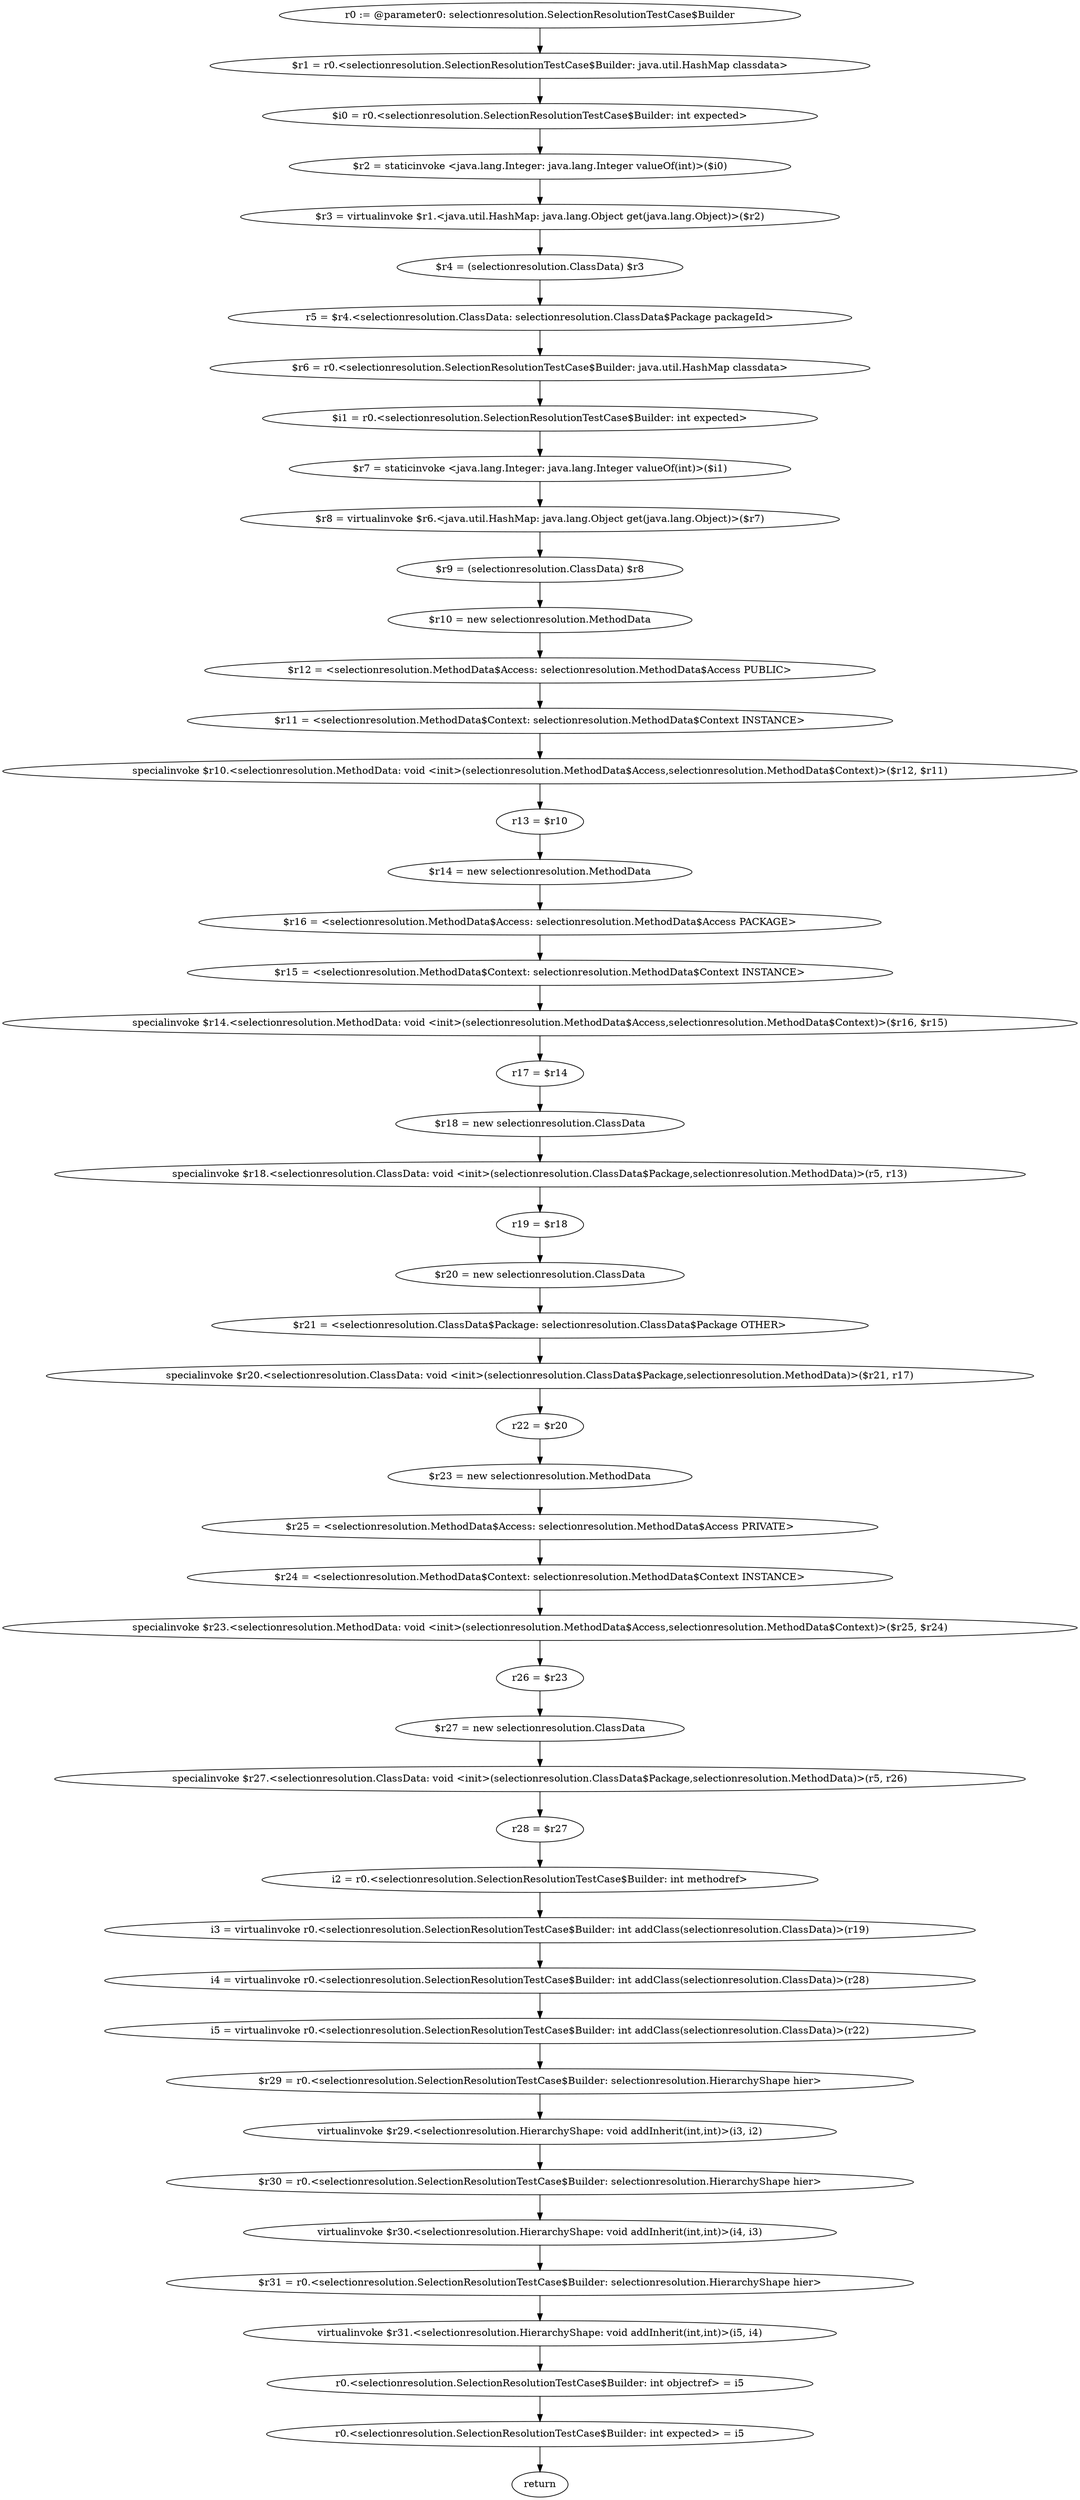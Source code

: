 digraph "unitGraph" {
    "r0 := @parameter0: selectionresolution.SelectionResolutionTestCase$Builder"
    "$r1 = r0.<selectionresolution.SelectionResolutionTestCase$Builder: java.util.HashMap classdata>"
    "$i0 = r0.<selectionresolution.SelectionResolutionTestCase$Builder: int expected>"
    "$r2 = staticinvoke <java.lang.Integer: java.lang.Integer valueOf(int)>($i0)"
    "$r3 = virtualinvoke $r1.<java.util.HashMap: java.lang.Object get(java.lang.Object)>($r2)"
    "$r4 = (selectionresolution.ClassData) $r3"
    "r5 = $r4.<selectionresolution.ClassData: selectionresolution.ClassData$Package packageId>"
    "$r6 = r0.<selectionresolution.SelectionResolutionTestCase$Builder: java.util.HashMap classdata>"
    "$i1 = r0.<selectionresolution.SelectionResolutionTestCase$Builder: int expected>"
    "$r7 = staticinvoke <java.lang.Integer: java.lang.Integer valueOf(int)>($i1)"
    "$r8 = virtualinvoke $r6.<java.util.HashMap: java.lang.Object get(java.lang.Object)>($r7)"
    "$r9 = (selectionresolution.ClassData) $r8"
    "$r10 = new selectionresolution.MethodData"
    "$r12 = <selectionresolution.MethodData$Access: selectionresolution.MethodData$Access PUBLIC>"
    "$r11 = <selectionresolution.MethodData$Context: selectionresolution.MethodData$Context INSTANCE>"
    "specialinvoke $r10.<selectionresolution.MethodData: void <init>(selectionresolution.MethodData$Access,selectionresolution.MethodData$Context)>($r12, $r11)"
    "r13 = $r10"
    "$r14 = new selectionresolution.MethodData"
    "$r16 = <selectionresolution.MethodData$Access: selectionresolution.MethodData$Access PACKAGE>"
    "$r15 = <selectionresolution.MethodData$Context: selectionresolution.MethodData$Context INSTANCE>"
    "specialinvoke $r14.<selectionresolution.MethodData: void <init>(selectionresolution.MethodData$Access,selectionresolution.MethodData$Context)>($r16, $r15)"
    "r17 = $r14"
    "$r18 = new selectionresolution.ClassData"
    "specialinvoke $r18.<selectionresolution.ClassData: void <init>(selectionresolution.ClassData$Package,selectionresolution.MethodData)>(r5, r13)"
    "r19 = $r18"
    "$r20 = new selectionresolution.ClassData"
    "$r21 = <selectionresolution.ClassData$Package: selectionresolution.ClassData$Package OTHER>"
    "specialinvoke $r20.<selectionresolution.ClassData: void <init>(selectionresolution.ClassData$Package,selectionresolution.MethodData)>($r21, r17)"
    "r22 = $r20"
    "$r23 = new selectionresolution.MethodData"
    "$r25 = <selectionresolution.MethodData$Access: selectionresolution.MethodData$Access PRIVATE>"
    "$r24 = <selectionresolution.MethodData$Context: selectionresolution.MethodData$Context INSTANCE>"
    "specialinvoke $r23.<selectionresolution.MethodData: void <init>(selectionresolution.MethodData$Access,selectionresolution.MethodData$Context)>($r25, $r24)"
    "r26 = $r23"
    "$r27 = new selectionresolution.ClassData"
    "specialinvoke $r27.<selectionresolution.ClassData: void <init>(selectionresolution.ClassData$Package,selectionresolution.MethodData)>(r5, r26)"
    "r28 = $r27"
    "i2 = r0.<selectionresolution.SelectionResolutionTestCase$Builder: int methodref>"
    "i3 = virtualinvoke r0.<selectionresolution.SelectionResolutionTestCase$Builder: int addClass(selectionresolution.ClassData)>(r19)"
    "i4 = virtualinvoke r0.<selectionresolution.SelectionResolutionTestCase$Builder: int addClass(selectionresolution.ClassData)>(r28)"
    "i5 = virtualinvoke r0.<selectionresolution.SelectionResolutionTestCase$Builder: int addClass(selectionresolution.ClassData)>(r22)"
    "$r29 = r0.<selectionresolution.SelectionResolutionTestCase$Builder: selectionresolution.HierarchyShape hier>"
    "virtualinvoke $r29.<selectionresolution.HierarchyShape: void addInherit(int,int)>(i3, i2)"
    "$r30 = r0.<selectionresolution.SelectionResolutionTestCase$Builder: selectionresolution.HierarchyShape hier>"
    "virtualinvoke $r30.<selectionresolution.HierarchyShape: void addInherit(int,int)>(i4, i3)"
    "$r31 = r0.<selectionresolution.SelectionResolutionTestCase$Builder: selectionresolution.HierarchyShape hier>"
    "virtualinvoke $r31.<selectionresolution.HierarchyShape: void addInherit(int,int)>(i5, i4)"
    "r0.<selectionresolution.SelectionResolutionTestCase$Builder: int objectref> = i5"
    "r0.<selectionresolution.SelectionResolutionTestCase$Builder: int expected> = i5"
    "return"
    "r0 := @parameter0: selectionresolution.SelectionResolutionTestCase$Builder"->"$r1 = r0.<selectionresolution.SelectionResolutionTestCase$Builder: java.util.HashMap classdata>";
    "$r1 = r0.<selectionresolution.SelectionResolutionTestCase$Builder: java.util.HashMap classdata>"->"$i0 = r0.<selectionresolution.SelectionResolutionTestCase$Builder: int expected>";
    "$i0 = r0.<selectionresolution.SelectionResolutionTestCase$Builder: int expected>"->"$r2 = staticinvoke <java.lang.Integer: java.lang.Integer valueOf(int)>($i0)";
    "$r2 = staticinvoke <java.lang.Integer: java.lang.Integer valueOf(int)>($i0)"->"$r3 = virtualinvoke $r1.<java.util.HashMap: java.lang.Object get(java.lang.Object)>($r2)";
    "$r3 = virtualinvoke $r1.<java.util.HashMap: java.lang.Object get(java.lang.Object)>($r2)"->"$r4 = (selectionresolution.ClassData) $r3";
    "$r4 = (selectionresolution.ClassData) $r3"->"r5 = $r4.<selectionresolution.ClassData: selectionresolution.ClassData$Package packageId>";
    "r5 = $r4.<selectionresolution.ClassData: selectionresolution.ClassData$Package packageId>"->"$r6 = r0.<selectionresolution.SelectionResolutionTestCase$Builder: java.util.HashMap classdata>";
    "$r6 = r0.<selectionresolution.SelectionResolutionTestCase$Builder: java.util.HashMap classdata>"->"$i1 = r0.<selectionresolution.SelectionResolutionTestCase$Builder: int expected>";
    "$i1 = r0.<selectionresolution.SelectionResolutionTestCase$Builder: int expected>"->"$r7 = staticinvoke <java.lang.Integer: java.lang.Integer valueOf(int)>($i1)";
    "$r7 = staticinvoke <java.lang.Integer: java.lang.Integer valueOf(int)>($i1)"->"$r8 = virtualinvoke $r6.<java.util.HashMap: java.lang.Object get(java.lang.Object)>($r7)";
    "$r8 = virtualinvoke $r6.<java.util.HashMap: java.lang.Object get(java.lang.Object)>($r7)"->"$r9 = (selectionresolution.ClassData) $r8";
    "$r9 = (selectionresolution.ClassData) $r8"->"$r10 = new selectionresolution.MethodData";
    "$r10 = new selectionresolution.MethodData"->"$r12 = <selectionresolution.MethodData$Access: selectionresolution.MethodData$Access PUBLIC>";
    "$r12 = <selectionresolution.MethodData$Access: selectionresolution.MethodData$Access PUBLIC>"->"$r11 = <selectionresolution.MethodData$Context: selectionresolution.MethodData$Context INSTANCE>";
    "$r11 = <selectionresolution.MethodData$Context: selectionresolution.MethodData$Context INSTANCE>"->"specialinvoke $r10.<selectionresolution.MethodData: void <init>(selectionresolution.MethodData$Access,selectionresolution.MethodData$Context)>($r12, $r11)";
    "specialinvoke $r10.<selectionresolution.MethodData: void <init>(selectionresolution.MethodData$Access,selectionresolution.MethodData$Context)>($r12, $r11)"->"r13 = $r10";
    "r13 = $r10"->"$r14 = new selectionresolution.MethodData";
    "$r14 = new selectionresolution.MethodData"->"$r16 = <selectionresolution.MethodData$Access: selectionresolution.MethodData$Access PACKAGE>";
    "$r16 = <selectionresolution.MethodData$Access: selectionresolution.MethodData$Access PACKAGE>"->"$r15 = <selectionresolution.MethodData$Context: selectionresolution.MethodData$Context INSTANCE>";
    "$r15 = <selectionresolution.MethodData$Context: selectionresolution.MethodData$Context INSTANCE>"->"specialinvoke $r14.<selectionresolution.MethodData: void <init>(selectionresolution.MethodData$Access,selectionresolution.MethodData$Context)>($r16, $r15)";
    "specialinvoke $r14.<selectionresolution.MethodData: void <init>(selectionresolution.MethodData$Access,selectionresolution.MethodData$Context)>($r16, $r15)"->"r17 = $r14";
    "r17 = $r14"->"$r18 = new selectionresolution.ClassData";
    "$r18 = new selectionresolution.ClassData"->"specialinvoke $r18.<selectionresolution.ClassData: void <init>(selectionresolution.ClassData$Package,selectionresolution.MethodData)>(r5, r13)";
    "specialinvoke $r18.<selectionresolution.ClassData: void <init>(selectionresolution.ClassData$Package,selectionresolution.MethodData)>(r5, r13)"->"r19 = $r18";
    "r19 = $r18"->"$r20 = new selectionresolution.ClassData";
    "$r20 = new selectionresolution.ClassData"->"$r21 = <selectionresolution.ClassData$Package: selectionresolution.ClassData$Package OTHER>";
    "$r21 = <selectionresolution.ClassData$Package: selectionresolution.ClassData$Package OTHER>"->"specialinvoke $r20.<selectionresolution.ClassData: void <init>(selectionresolution.ClassData$Package,selectionresolution.MethodData)>($r21, r17)";
    "specialinvoke $r20.<selectionresolution.ClassData: void <init>(selectionresolution.ClassData$Package,selectionresolution.MethodData)>($r21, r17)"->"r22 = $r20";
    "r22 = $r20"->"$r23 = new selectionresolution.MethodData";
    "$r23 = new selectionresolution.MethodData"->"$r25 = <selectionresolution.MethodData$Access: selectionresolution.MethodData$Access PRIVATE>";
    "$r25 = <selectionresolution.MethodData$Access: selectionresolution.MethodData$Access PRIVATE>"->"$r24 = <selectionresolution.MethodData$Context: selectionresolution.MethodData$Context INSTANCE>";
    "$r24 = <selectionresolution.MethodData$Context: selectionresolution.MethodData$Context INSTANCE>"->"specialinvoke $r23.<selectionresolution.MethodData: void <init>(selectionresolution.MethodData$Access,selectionresolution.MethodData$Context)>($r25, $r24)";
    "specialinvoke $r23.<selectionresolution.MethodData: void <init>(selectionresolution.MethodData$Access,selectionresolution.MethodData$Context)>($r25, $r24)"->"r26 = $r23";
    "r26 = $r23"->"$r27 = new selectionresolution.ClassData";
    "$r27 = new selectionresolution.ClassData"->"specialinvoke $r27.<selectionresolution.ClassData: void <init>(selectionresolution.ClassData$Package,selectionresolution.MethodData)>(r5, r26)";
    "specialinvoke $r27.<selectionresolution.ClassData: void <init>(selectionresolution.ClassData$Package,selectionresolution.MethodData)>(r5, r26)"->"r28 = $r27";
    "r28 = $r27"->"i2 = r0.<selectionresolution.SelectionResolutionTestCase$Builder: int methodref>";
    "i2 = r0.<selectionresolution.SelectionResolutionTestCase$Builder: int methodref>"->"i3 = virtualinvoke r0.<selectionresolution.SelectionResolutionTestCase$Builder: int addClass(selectionresolution.ClassData)>(r19)";
    "i3 = virtualinvoke r0.<selectionresolution.SelectionResolutionTestCase$Builder: int addClass(selectionresolution.ClassData)>(r19)"->"i4 = virtualinvoke r0.<selectionresolution.SelectionResolutionTestCase$Builder: int addClass(selectionresolution.ClassData)>(r28)";
    "i4 = virtualinvoke r0.<selectionresolution.SelectionResolutionTestCase$Builder: int addClass(selectionresolution.ClassData)>(r28)"->"i5 = virtualinvoke r0.<selectionresolution.SelectionResolutionTestCase$Builder: int addClass(selectionresolution.ClassData)>(r22)";
    "i5 = virtualinvoke r0.<selectionresolution.SelectionResolutionTestCase$Builder: int addClass(selectionresolution.ClassData)>(r22)"->"$r29 = r0.<selectionresolution.SelectionResolutionTestCase$Builder: selectionresolution.HierarchyShape hier>";
    "$r29 = r0.<selectionresolution.SelectionResolutionTestCase$Builder: selectionresolution.HierarchyShape hier>"->"virtualinvoke $r29.<selectionresolution.HierarchyShape: void addInherit(int,int)>(i3, i2)";
    "virtualinvoke $r29.<selectionresolution.HierarchyShape: void addInherit(int,int)>(i3, i2)"->"$r30 = r0.<selectionresolution.SelectionResolutionTestCase$Builder: selectionresolution.HierarchyShape hier>";
    "$r30 = r0.<selectionresolution.SelectionResolutionTestCase$Builder: selectionresolution.HierarchyShape hier>"->"virtualinvoke $r30.<selectionresolution.HierarchyShape: void addInherit(int,int)>(i4, i3)";
    "virtualinvoke $r30.<selectionresolution.HierarchyShape: void addInherit(int,int)>(i4, i3)"->"$r31 = r0.<selectionresolution.SelectionResolutionTestCase$Builder: selectionresolution.HierarchyShape hier>";
    "$r31 = r0.<selectionresolution.SelectionResolutionTestCase$Builder: selectionresolution.HierarchyShape hier>"->"virtualinvoke $r31.<selectionresolution.HierarchyShape: void addInherit(int,int)>(i5, i4)";
    "virtualinvoke $r31.<selectionresolution.HierarchyShape: void addInherit(int,int)>(i5, i4)"->"r0.<selectionresolution.SelectionResolutionTestCase$Builder: int objectref> = i5";
    "r0.<selectionresolution.SelectionResolutionTestCase$Builder: int objectref> = i5"->"r0.<selectionresolution.SelectionResolutionTestCase$Builder: int expected> = i5";
    "r0.<selectionresolution.SelectionResolutionTestCase$Builder: int expected> = i5"->"return";
}

